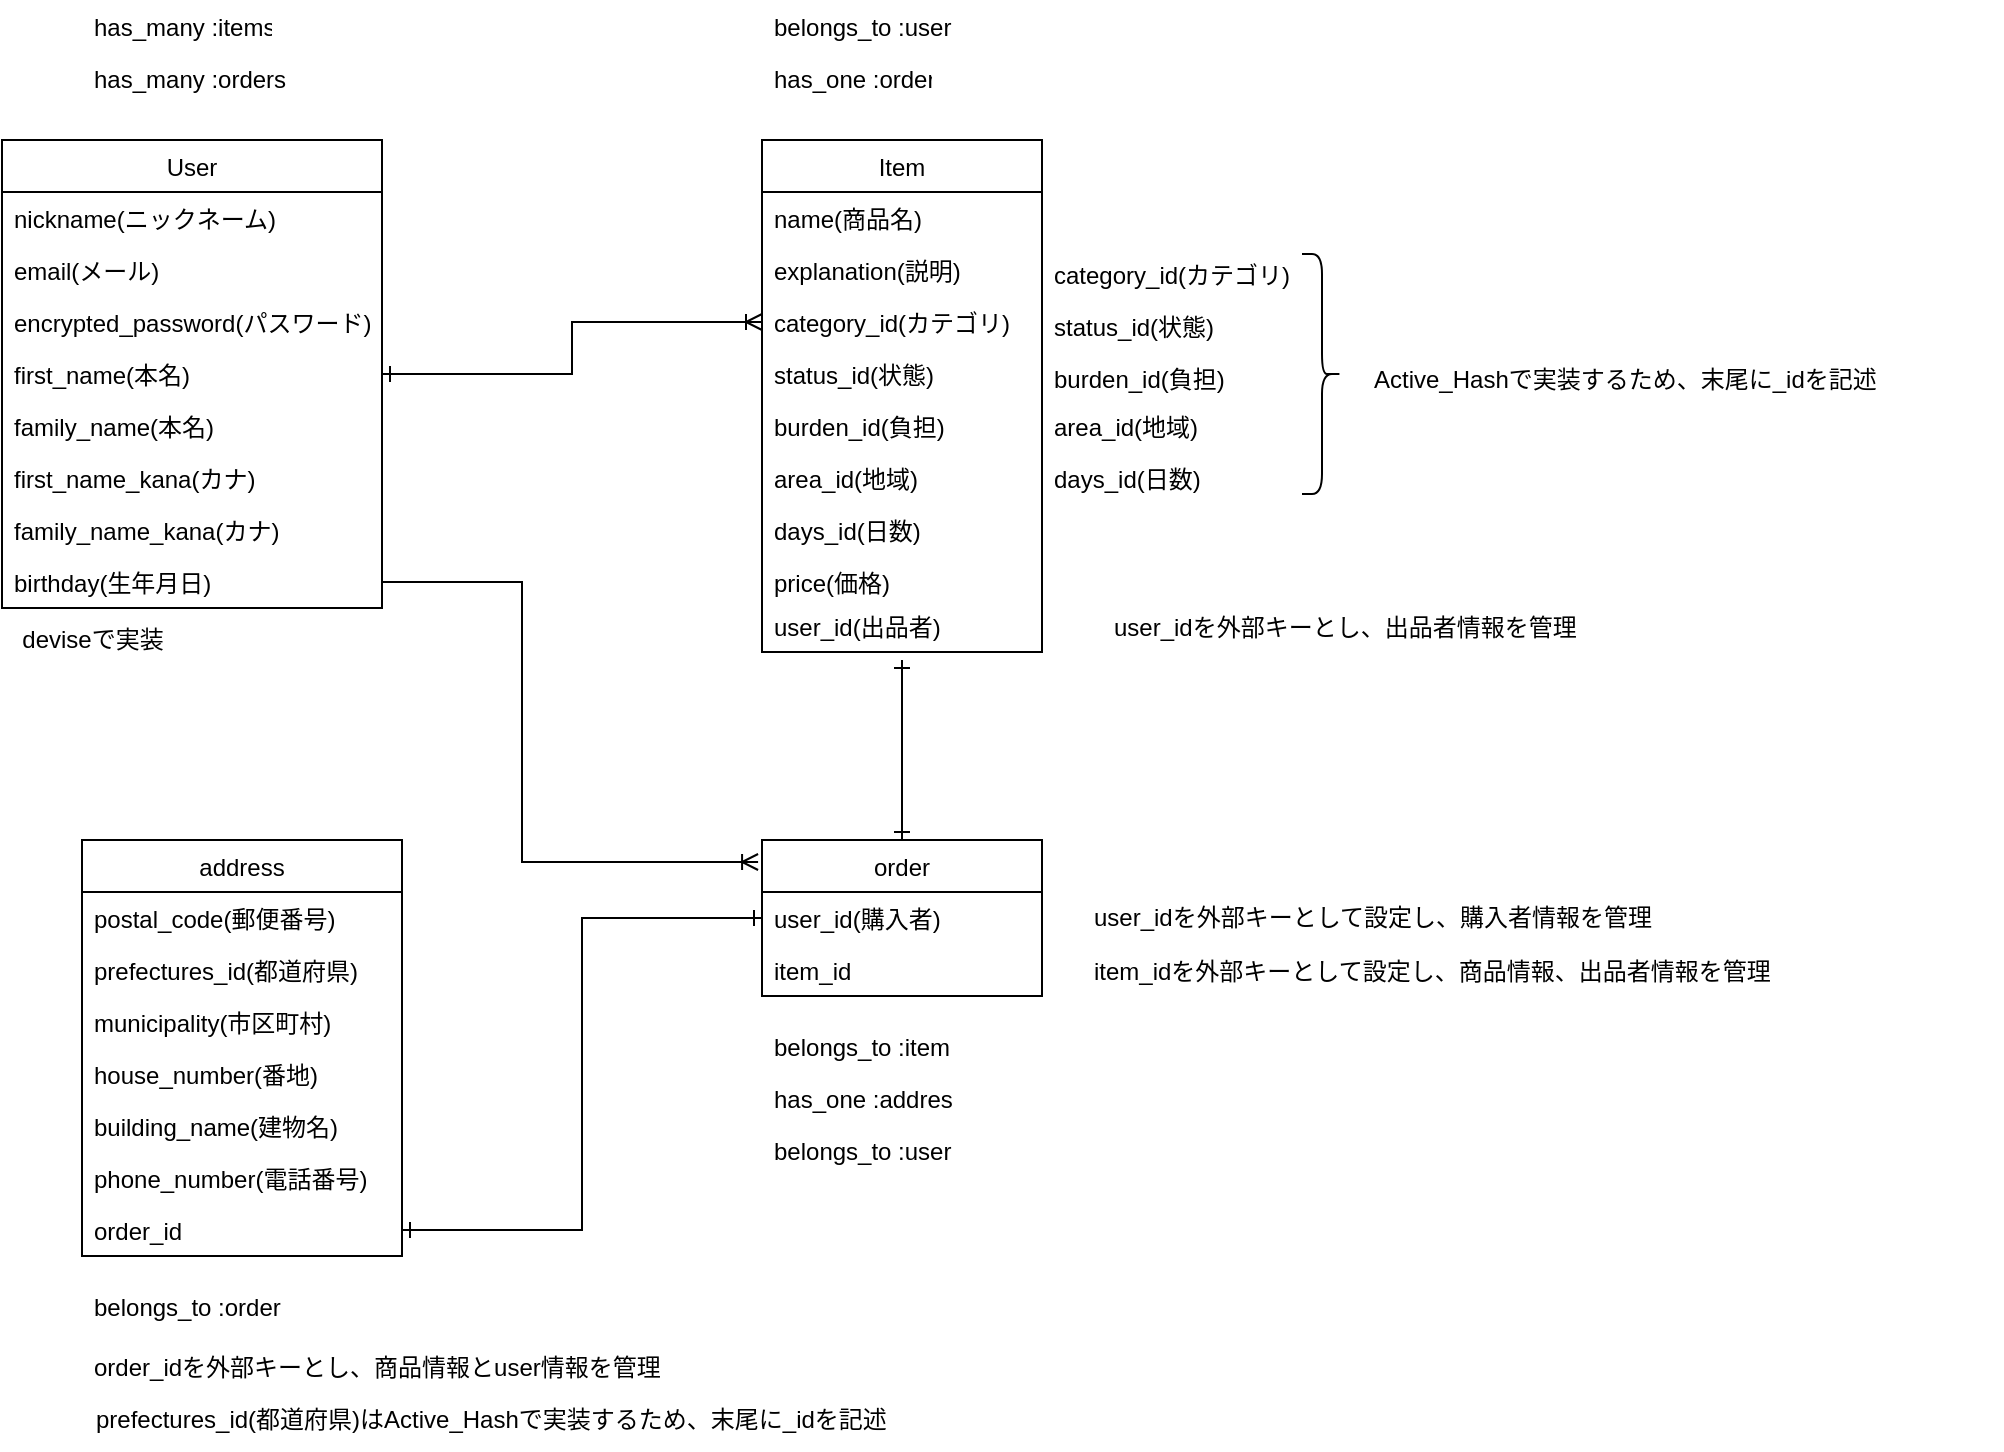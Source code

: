<mxfile version="13.6.5">
    <diagram id="c9-XA_wa8SDvALdPX1Nc" name="ページ1">
        <mxGraphModel dx="730" dy="580" grid="1" gridSize="10" guides="1" tooltips="1" connect="1" arrows="1" fold="1" page="1" pageScale="1" pageWidth="827" pageHeight="1169" math="0" shadow="0">
            <root>
                <mxCell id="0"/>
                <mxCell id="1" parent="0"/>
                <mxCell id="65" value="deviseで実装" style="text;html=1;align=center;verticalAlign=middle;resizable=0;points=[];autosize=1;" parent="1" vertex="1">
                    <mxGeometry x="10" y="350" width="90" height="20" as="geometry"/>
                </mxCell>
                <mxCell id="31" value="Item" style="swimlane;fontStyle=0;childLayout=stackLayout;horizontal=1;startSize=26;fillColor=none;horizontalStack=0;resizeParent=1;resizeParentMax=0;resizeLast=0;collapsible=1;marginBottom=0;" parent="1" vertex="1">
                    <mxGeometry x="390" y="110" width="140" height="256" as="geometry"/>
                </mxCell>
                <mxCell id="32" value="name(商品名)" style="text;strokeColor=none;fillColor=none;align=left;verticalAlign=top;spacingLeft=4;spacingRight=4;overflow=hidden;rotatable=0;points=[[0,0.5],[1,0.5]];portConstraint=eastwest;" parent="31" vertex="1">
                    <mxGeometry y="26" width="140" height="26" as="geometry"/>
                </mxCell>
                <mxCell id="33" value="explanation(説明)" style="text;strokeColor=none;fillColor=none;align=left;verticalAlign=top;spacingLeft=4;spacingRight=4;overflow=hidden;rotatable=0;points=[[0,0.5],[1,0.5]];portConstraint=eastwest;" parent="31" vertex="1">
                    <mxGeometry y="52" width="140" height="26" as="geometry"/>
                </mxCell>
                <mxCell id="34" value="category_id(カテゴリ)" style="text;strokeColor=none;fillColor=none;align=left;verticalAlign=top;spacingLeft=4;spacingRight=4;overflow=hidden;rotatable=0;points=[[0,0.5],[1,0.5]];portConstraint=eastwest;" parent="31" vertex="1">
                    <mxGeometry y="78" width="140" height="26" as="geometry"/>
                </mxCell>
                <mxCell id="44" value="status_id(状態)" style="text;strokeColor=none;fillColor=none;align=left;verticalAlign=top;spacingLeft=4;spacingRight=4;overflow=hidden;rotatable=0;points=[[0,0.5],[1,0.5]];portConstraint=eastwest;" parent="31" vertex="1">
                    <mxGeometry y="104" width="140" height="26" as="geometry"/>
                </mxCell>
                <mxCell id="45" value="burden_id(負担)" style="text;strokeColor=none;fillColor=none;align=left;verticalAlign=top;spacingLeft=4;spacingRight=4;overflow=hidden;rotatable=0;points=[[0,0.5],[1,0.5]];portConstraint=eastwest;" parent="31" vertex="1">
                    <mxGeometry y="130" width="140" height="26" as="geometry"/>
                </mxCell>
                <mxCell id="46" value="area_id(地域)" style="text;strokeColor=none;fillColor=none;align=left;verticalAlign=top;spacingLeft=4;spacingRight=4;overflow=hidden;rotatable=0;points=[[0,0.5],[1,0.5]];portConstraint=eastwest;" parent="31" vertex="1">
                    <mxGeometry y="156" width="140" height="26" as="geometry"/>
                </mxCell>
                <mxCell id="47" value="days_id(日数)" style="text;strokeColor=none;fillColor=none;align=left;verticalAlign=top;spacingLeft=4;spacingRight=4;overflow=hidden;rotatable=0;points=[[0,0.5],[1,0.5]];portConstraint=eastwest;" parent="31" vertex="1">
                    <mxGeometry y="182" width="140" height="26" as="geometry"/>
                </mxCell>
                <mxCell id="48" value="price(価格)" style="text;strokeColor=none;fillColor=none;align=left;verticalAlign=top;spacingLeft=4;spacingRight=4;overflow=hidden;rotatable=0;points=[[0,0.5],[1,0.5]];portConstraint=eastwest;" parent="31" vertex="1">
                    <mxGeometry y="208" width="140" height="22" as="geometry"/>
                </mxCell>
                <mxCell id="105" value="user_id(出品者)" style="text;strokeColor=none;fillColor=none;align=left;verticalAlign=top;spacingLeft=4;spacingRight=4;overflow=hidden;rotatable=0;points=[[0,0.5],[1,0.5]];portConstraint=eastwest;" parent="31" vertex="1">
                    <mxGeometry y="230" width="140" height="26" as="geometry"/>
                </mxCell>
                <mxCell id="93" value="user_idを外部キーとして設定し、購入者情報を管理" style="text;html=1;align=center;verticalAlign=middle;resizable=0;points=[];autosize=1;" parent="1" vertex="1">
                    <mxGeometry x="550" y="489" width="290" height="20" as="geometry"/>
                </mxCell>
                <mxCell id="94" value="item_idを外部キーとして設定し、商品情報、出品者情報を管理" style="text;strokeColor=none;fillColor=none;align=left;verticalAlign=top;spacingLeft=4;spacingRight=4;overflow=hidden;rotatable=0;points=[[0,0.5],[1,0.5]];portConstraint=eastwest;" parent="1" vertex="1">
                    <mxGeometry x="550" y="512" width="355" height="28" as="geometry"/>
                </mxCell>
                <mxCell id="104" style="edgeStyle=orthogonalEdgeStyle;rounded=0;orthogonalLoop=1;jettySize=auto;html=1;exitX=1;exitY=0.5;exitDx=0;exitDy=0;entryX=0;entryY=0.5;entryDx=0;entryDy=0;endArrow=ERone;endFill=0;startArrow=ERone;startFill=0;" parent="1" source="101" target="88" edge="1">
                    <mxGeometry relative="1" as="geometry"/>
                </mxCell>
                <mxCell id="106" value="has_many :items" style="text;strokeColor=none;fillColor=none;align=left;verticalAlign=top;spacingLeft=4;spacingRight=4;overflow=hidden;rotatable=0;points=[[0,0.5],[1,0.5]];portConstraint=eastwest;" parent="1" vertex="1">
                    <mxGeometry x="50" y="40" width="100" height="26" as="geometry"/>
                </mxCell>
                <mxCell id="107" value="belongs_to :user" style="text;strokeColor=none;fillColor=none;align=left;verticalAlign=top;spacingLeft=4;spacingRight=4;overflow=hidden;rotatable=0;points=[[0,0.5],[1,0.5]];portConstraint=eastwest;" parent="1" vertex="1">
                    <mxGeometry x="390" y="40" width="110" height="26" as="geometry"/>
                </mxCell>
                <mxCell id="109" style="edgeStyle=orthogonalEdgeStyle;rounded=0;orthogonalLoop=1;jettySize=auto;html=1;startArrow=ERone;startFill=0;endArrow=ERone;endFill=0;" parent="1" source="87" edge="1">
                    <mxGeometry relative="1" as="geometry">
                        <mxPoint x="460" y="370" as="targetPoint"/>
                    </mxGeometry>
                </mxCell>
                <mxCell id="87" value="order" style="swimlane;fontStyle=0;childLayout=stackLayout;horizontal=1;startSize=26;fillColor=none;horizontalStack=0;resizeParent=1;resizeParentMax=0;resizeLast=0;collapsible=1;marginBottom=0;" parent="1" vertex="1">
                    <mxGeometry x="390" y="460" width="140" height="78" as="geometry"/>
                </mxCell>
                <mxCell id="88" value="user_id(購入者)" style="text;strokeColor=none;fillColor=none;align=left;verticalAlign=top;spacingLeft=4;spacingRight=4;overflow=hidden;rotatable=0;points=[[0,0.5],[1,0.5]];portConstraint=eastwest;" parent="87" vertex="1">
                    <mxGeometry y="26" width="140" height="26" as="geometry"/>
                </mxCell>
                <mxCell id="90" value="item_id" style="text;strokeColor=none;fillColor=none;align=left;verticalAlign=top;spacingLeft=4;spacingRight=4;overflow=hidden;rotatable=0;points=[[0,0.5],[1,0.5]];portConstraint=eastwest;" parent="87" vertex="1">
                    <mxGeometry y="52" width="140" height="26" as="geometry"/>
                </mxCell>
                <mxCell id="110" value="has_one :order" style="text;strokeColor=none;fillColor=none;align=left;verticalAlign=top;spacingLeft=4;spacingRight=4;overflow=hidden;rotatable=0;points=[[0,0.5],[1,0.5]];portConstraint=eastwest;" parent="1" vertex="1">
                    <mxGeometry x="390" y="66" width="90" height="26" as="geometry"/>
                </mxCell>
                <mxCell id="111" value="belongs_to :item" style="text;strokeColor=none;fillColor=none;align=left;verticalAlign=top;spacingLeft=4;spacingRight=4;overflow=hidden;rotatable=0;points=[[0,0.5],[1,0.5]];portConstraint=eastwest;" parent="1" vertex="1">
                    <mxGeometry x="390" y="550" width="100" height="20" as="geometry"/>
                </mxCell>
                <mxCell id="112" value="user_idを外部キーとし、出品者情報を管理" style="text;strokeColor=none;fillColor=none;align=left;verticalAlign=top;spacingLeft=4;spacingRight=4;overflow=hidden;rotatable=0;points=[[0,0.5],[1,0.5]];portConstraint=eastwest;" parent="1" vertex="1">
                    <mxGeometry x="560" y="340" width="250" height="26" as="geometry"/>
                </mxCell>
                <mxCell id="113" value="has_one :address" style="text;strokeColor=none;fillColor=none;align=left;verticalAlign=top;spacingLeft=4;spacingRight=4;overflow=hidden;rotatable=0;points=[[0,0.5],[1,0.5]];portConstraint=eastwest;" parent="1" vertex="1">
                    <mxGeometry x="390" y="576" width="100" height="26" as="geometry"/>
                </mxCell>
                <mxCell id="114" value="belongs_to :order" style="text;strokeColor=none;fillColor=none;align=left;verticalAlign=top;spacingLeft=4;spacingRight=4;overflow=hidden;rotatable=0;points=[[0,0.5],[1,0.5]];portConstraint=eastwest;" parent="1" vertex="1">
                    <mxGeometry x="50" y="680" width="110" height="26" as="geometry"/>
                </mxCell>
                <mxCell id="116" style="edgeStyle=orthogonalEdgeStyle;rounded=0;orthogonalLoop=1;jettySize=auto;html=1;exitX=1;exitY=0.5;exitDx=0;exitDy=0;entryX=0;entryY=0.5;entryDx=0;entryDy=0;startArrow=ERone;startFill=0;endArrow=ERoneToMany;endFill=0;" parent="1" source="96" target="34" edge="1">
                    <mxGeometry relative="1" as="geometry"/>
                </mxCell>
                <mxCell id="117" style="edgeStyle=orthogonalEdgeStyle;rounded=0;orthogonalLoop=1;jettySize=auto;html=1;exitX=1;exitY=0.5;exitDx=0;exitDy=0;entryX=-0.014;entryY=0.141;entryDx=0;entryDy=0;entryPerimeter=0;endArrow=ERoneToMany;endFill=0;startArrow=none;startFill=0;" parent="1" source="98" target="87" edge="1">
                    <mxGeometry relative="1" as="geometry">
                        <mxPoint x="270" y="370" as="targetPoint"/>
                        <Array as="points">
                            <mxPoint x="270" y="331"/>
                            <mxPoint x="270" y="471"/>
                        </Array>
                    </mxGeometry>
                </mxCell>
                <mxCell id="118" value="has_many :orders" style="text;strokeColor=none;fillColor=none;align=left;verticalAlign=top;spacingLeft=4;spacingRight=4;overflow=hidden;rotatable=0;points=[[0,0.5],[1,0.5]];portConstraint=eastwest;" parent="1" vertex="1">
                    <mxGeometry x="50" y="66" width="130" height="26" as="geometry"/>
                </mxCell>
                <mxCell id="21" value="User" style="swimlane;fontStyle=0;childLayout=stackLayout;horizontal=1;startSize=26;fillColor=none;horizontalStack=0;resizeParent=1;resizeParentMax=0;resizeLast=0;collapsible=1;marginBottom=0;" parent="1" vertex="1">
                    <mxGeometry x="10" y="110" width="190" height="234" as="geometry"/>
                </mxCell>
                <mxCell id="22" value="nickname(ニックネーム)" style="text;strokeColor=none;fillColor=none;align=left;verticalAlign=top;spacingLeft=4;spacingRight=4;overflow=hidden;rotatable=0;points=[[0,0.5],[1,0.5]];portConstraint=eastwest;" parent="21" vertex="1">
                    <mxGeometry y="26" width="190" height="26" as="geometry"/>
                </mxCell>
                <mxCell id="23" value="email(メール)" style="text;strokeColor=none;fillColor=none;align=left;verticalAlign=top;spacingLeft=4;spacingRight=4;overflow=hidden;rotatable=0;points=[[0,0.5],[1,0.5]];portConstraint=eastwest;" parent="21" vertex="1">
                    <mxGeometry y="52" width="190" height="26" as="geometry"/>
                </mxCell>
                <mxCell id="133" value="encrypted_password(パスワード)" style="text;strokeColor=none;fillColor=none;align=left;verticalAlign=top;spacingLeft=4;spacingRight=4;overflow=hidden;rotatable=0;points=[[0,0.5],[1,0.5]];portConstraint=eastwest;" parent="21" vertex="1">
                    <mxGeometry y="78" width="190" height="26" as="geometry"/>
                </mxCell>
                <mxCell id="96" value="first_name(本名)" style="text;strokeColor=none;fillColor=none;align=left;verticalAlign=top;spacingLeft=4;spacingRight=4;overflow=hidden;rotatable=0;points=[[0,0.5],[1,0.5]];portConstraint=eastwest;" parent="21" vertex="1">
                    <mxGeometry y="104" width="190" height="26" as="geometry"/>
                </mxCell>
                <mxCell id="122" value="family_name(本名)" style="text;strokeColor=none;fillColor=none;align=left;verticalAlign=top;spacingLeft=4;spacingRight=4;overflow=hidden;rotatable=0;points=[[0,0.5],[1,0.5]];portConstraint=eastwest;" parent="21" vertex="1">
                    <mxGeometry y="130" width="190" height="26" as="geometry"/>
                </mxCell>
                <mxCell id="97" value="first_name_kana(カナ)" style="text;strokeColor=none;fillColor=none;align=left;verticalAlign=top;spacingLeft=4;spacingRight=4;overflow=hidden;rotatable=0;points=[[0,0.5],[1,0.5]];portConstraint=eastwest;" parent="21" vertex="1">
                    <mxGeometry y="156" width="190" height="26" as="geometry"/>
                </mxCell>
                <mxCell id="123" value="family_name_kana(カナ)" style="text;strokeColor=none;fillColor=none;align=left;verticalAlign=top;spacingLeft=4;spacingRight=4;overflow=hidden;rotatable=0;points=[[0,0.5],[1,0.5]];portConstraint=eastwest;" parent="21" vertex="1">
                    <mxGeometry y="182" width="190" height="26" as="geometry"/>
                </mxCell>
                <mxCell id="98" value="birthday(生年月日)" style="text;strokeColor=none;fillColor=none;align=left;verticalAlign=top;spacingLeft=4;spacingRight=4;overflow=hidden;rotatable=0;points=[[0,0.5],[1,0.5]];portConstraint=eastwest;" parent="21" vertex="1">
                    <mxGeometry y="208" width="190" height="26" as="geometry"/>
                </mxCell>
                <mxCell id="121" value="belongs_to :user&#10;" style="text;strokeColor=none;fillColor=none;align=left;verticalAlign=top;spacingLeft=4;spacingRight=4;overflow=hidden;rotatable=0;points=[[0,0.5],[1,0.5]];portConstraint=eastwest;" parent="1" vertex="1">
                    <mxGeometry x="390" y="602" width="120" height="30" as="geometry"/>
                </mxCell>
                <mxCell id="100" value="address" style="swimlane;fontStyle=0;childLayout=stackLayout;horizontal=1;startSize=26;fillColor=none;horizontalStack=0;resizeParent=1;resizeParentMax=0;resizeLast=0;collapsible=1;marginBottom=0;" parent="1" vertex="1">
                    <mxGeometry x="50" y="460" width="160" height="208" as="geometry"/>
                </mxCell>
                <mxCell id="127" value="postal_code(郵便番号)" style="text;strokeColor=none;fillColor=none;align=left;verticalAlign=top;spacingLeft=4;spacingRight=4;overflow=hidden;rotatable=0;points=[[0,0.5],[1,0.5]];portConstraint=eastwest;" parent="100" vertex="1">
                    <mxGeometry y="26" width="160" height="26" as="geometry"/>
                </mxCell>
                <mxCell id="128" value="prefectures_id(都道府県)" style="text;strokeColor=none;fillColor=none;align=left;verticalAlign=top;spacingLeft=4;spacingRight=4;overflow=hidden;rotatable=0;points=[[0,0.5],[1,0.5]];portConstraint=eastwest;" parent="100" vertex="1">
                    <mxGeometry y="52" width="160" height="26" as="geometry"/>
                </mxCell>
                <mxCell id="129" value="municipality(市区町村)" style="text;strokeColor=none;fillColor=none;align=left;verticalAlign=top;spacingLeft=4;spacingRight=4;overflow=hidden;rotatable=0;points=[[0,0.5],[1,0.5]];portConstraint=eastwest;" parent="100" vertex="1">
                    <mxGeometry y="78" width="160" height="26" as="geometry"/>
                </mxCell>
                <mxCell id="130" value="house_number(番地)" style="text;strokeColor=none;fillColor=none;align=left;verticalAlign=top;spacingLeft=4;spacingRight=4;overflow=hidden;rotatable=0;points=[[0,0.5],[1,0.5]];portConstraint=eastwest;" parent="100" vertex="1">
                    <mxGeometry y="104" width="160" height="26" as="geometry"/>
                </mxCell>
                <mxCell id="131" value="building_name(建物名)" style="text;strokeColor=none;fillColor=none;align=left;verticalAlign=top;spacingLeft=4;spacingRight=4;overflow=hidden;rotatable=0;points=[[0,0.5],[1,0.5]];portConstraint=eastwest;" parent="100" vertex="1">
                    <mxGeometry y="130" width="160" height="26" as="geometry"/>
                </mxCell>
                <mxCell id="132" value="phone_number(電話番号)" style="text;strokeColor=none;fillColor=none;align=left;verticalAlign=top;spacingLeft=4;spacingRight=4;overflow=hidden;rotatable=0;points=[[0,0.5],[1,0.5]];portConstraint=eastwest;" parent="100" vertex="1">
                    <mxGeometry y="156" width="160" height="26" as="geometry"/>
                </mxCell>
                <mxCell id="101" value="order_id" style="text;strokeColor=none;fillColor=none;align=left;verticalAlign=top;spacingLeft=4;spacingRight=4;overflow=hidden;rotatable=0;points=[[0,0.5],[1,0.5]];portConstraint=eastwest;" parent="100" vertex="1">
                    <mxGeometry y="182" width="160" height="26" as="geometry"/>
                </mxCell>
                <mxCell id="144" value="category_id(カテゴリ)" style="text;strokeColor=none;fillColor=none;align=left;verticalAlign=top;spacingLeft=4;spacingRight=4;overflow=hidden;rotatable=0;points=[[0,0.5],[1,0.5]];portConstraint=eastwest;" vertex="1" parent="1">
                    <mxGeometry x="530" y="164" width="140" height="26" as="geometry"/>
                </mxCell>
                <mxCell id="145" value="status_id(状態)" style="text;strokeColor=none;fillColor=none;align=left;verticalAlign=top;spacingLeft=4;spacingRight=4;overflow=hidden;rotatable=0;points=[[0,0.5],[1,0.5]];portConstraint=eastwest;" vertex="1" parent="1">
                    <mxGeometry x="530" y="190" width="140" height="26" as="geometry"/>
                </mxCell>
                <mxCell id="146" value="burden_id(負担)" style="text;strokeColor=none;fillColor=none;align=left;verticalAlign=top;spacingLeft=4;spacingRight=4;overflow=hidden;rotatable=0;points=[[0,0.5],[1,0.5]];portConstraint=eastwest;" vertex="1" parent="1">
                    <mxGeometry x="530" y="216" width="140" height="26" as="geometry"/>
                </mxCell>
                <mxCell id="147" value="area_id(地域)" style="text;strokeColor=none;fillColor=none;align=left;verticalAlign=top;spacingLeft=4;spacingRight=4;overflow=hidden;rotatable=0;points=[[0,0.5],[1,0.5]];portConstraint=eastwest;" vertex="1" parent="1">
                    <mxGeometry x="530" y="240" width="140" height="26" as="geometry"/>
                </mxCell>
                <mxCell id="148" value="days_id(日数)" style="text;strokeColor=none;fillColor=none;align=left;verticalAlign=top;spacingLeft=4;spacingRight=4;overflow=hidden;rotatable=0;points=[[0,0.5],[1,0.5]];portConstraint=eastwest;" vertex="1" parent="1">
                    <mxGeometry x="530" y="266" width="140" height="26" as="geometry"/>
                </mxCell>
                <mxCell id="149" value="" style="shape=curlyBracket;whiteSpace=wrap;html=1;rounded=1;direction=west;" vertex="1" parent="1">
                    <mxGeometry x="660" y="167" width="20" height="120" as="geometry"/>
                </mxCell>
                <mxCell id="151" value="Active_Hashで実装するため、末尾に_idを記述" style="text;strokeColor=none;fillColor=none;align=left;verticalAlign=top;spacingLeft=4;spacingRight=4;overflow=hidden;rotatable=0;points=[[0,0.5],[1,0.5]];portConstraint=eastwest;" vertex="1" parent="1">
                    <mxGeometry x="690" y="216" width="320" height="26" as="geometry"/>
                </mxCell>
                <mxCell id="152" value="order_idを外部キーとし、商品情報とuser情報を管理" style="text;strokeColor=none;fillColor=none;align=left;verticalAlign=top;spacingLeft=4;spacingRight=4;overflow=hidden;rotatable=0;points=[[0,0.5],[1,0.5]];portConstraint=eastwest;" vertex="1" parent="1">
                    <mxGeometry x="50" y="710" width="310" height="26" as="geometry"/>
                </mxCell>
                <mxCell id="154" value="prefectures_id(都道府県)はActive_Hashで実装するため、末尾に_idを記述" style="text;strokeColor=none;fillColor=none;align=left;verticalAlign=top;spacingLeft=4;spacingRight=4;overflow=hidden;rotatable=0;points=[[0,0.5],[1,0.5]];portConstraint=eastwest;" vertex="1" parent="1">
                    <mxGeometry x="51" y="736" width="449" height="26" as="geometry"/>
                </mxCell>
            </root>
        </mxGraphModel>
    </diagram>
</mxfile>